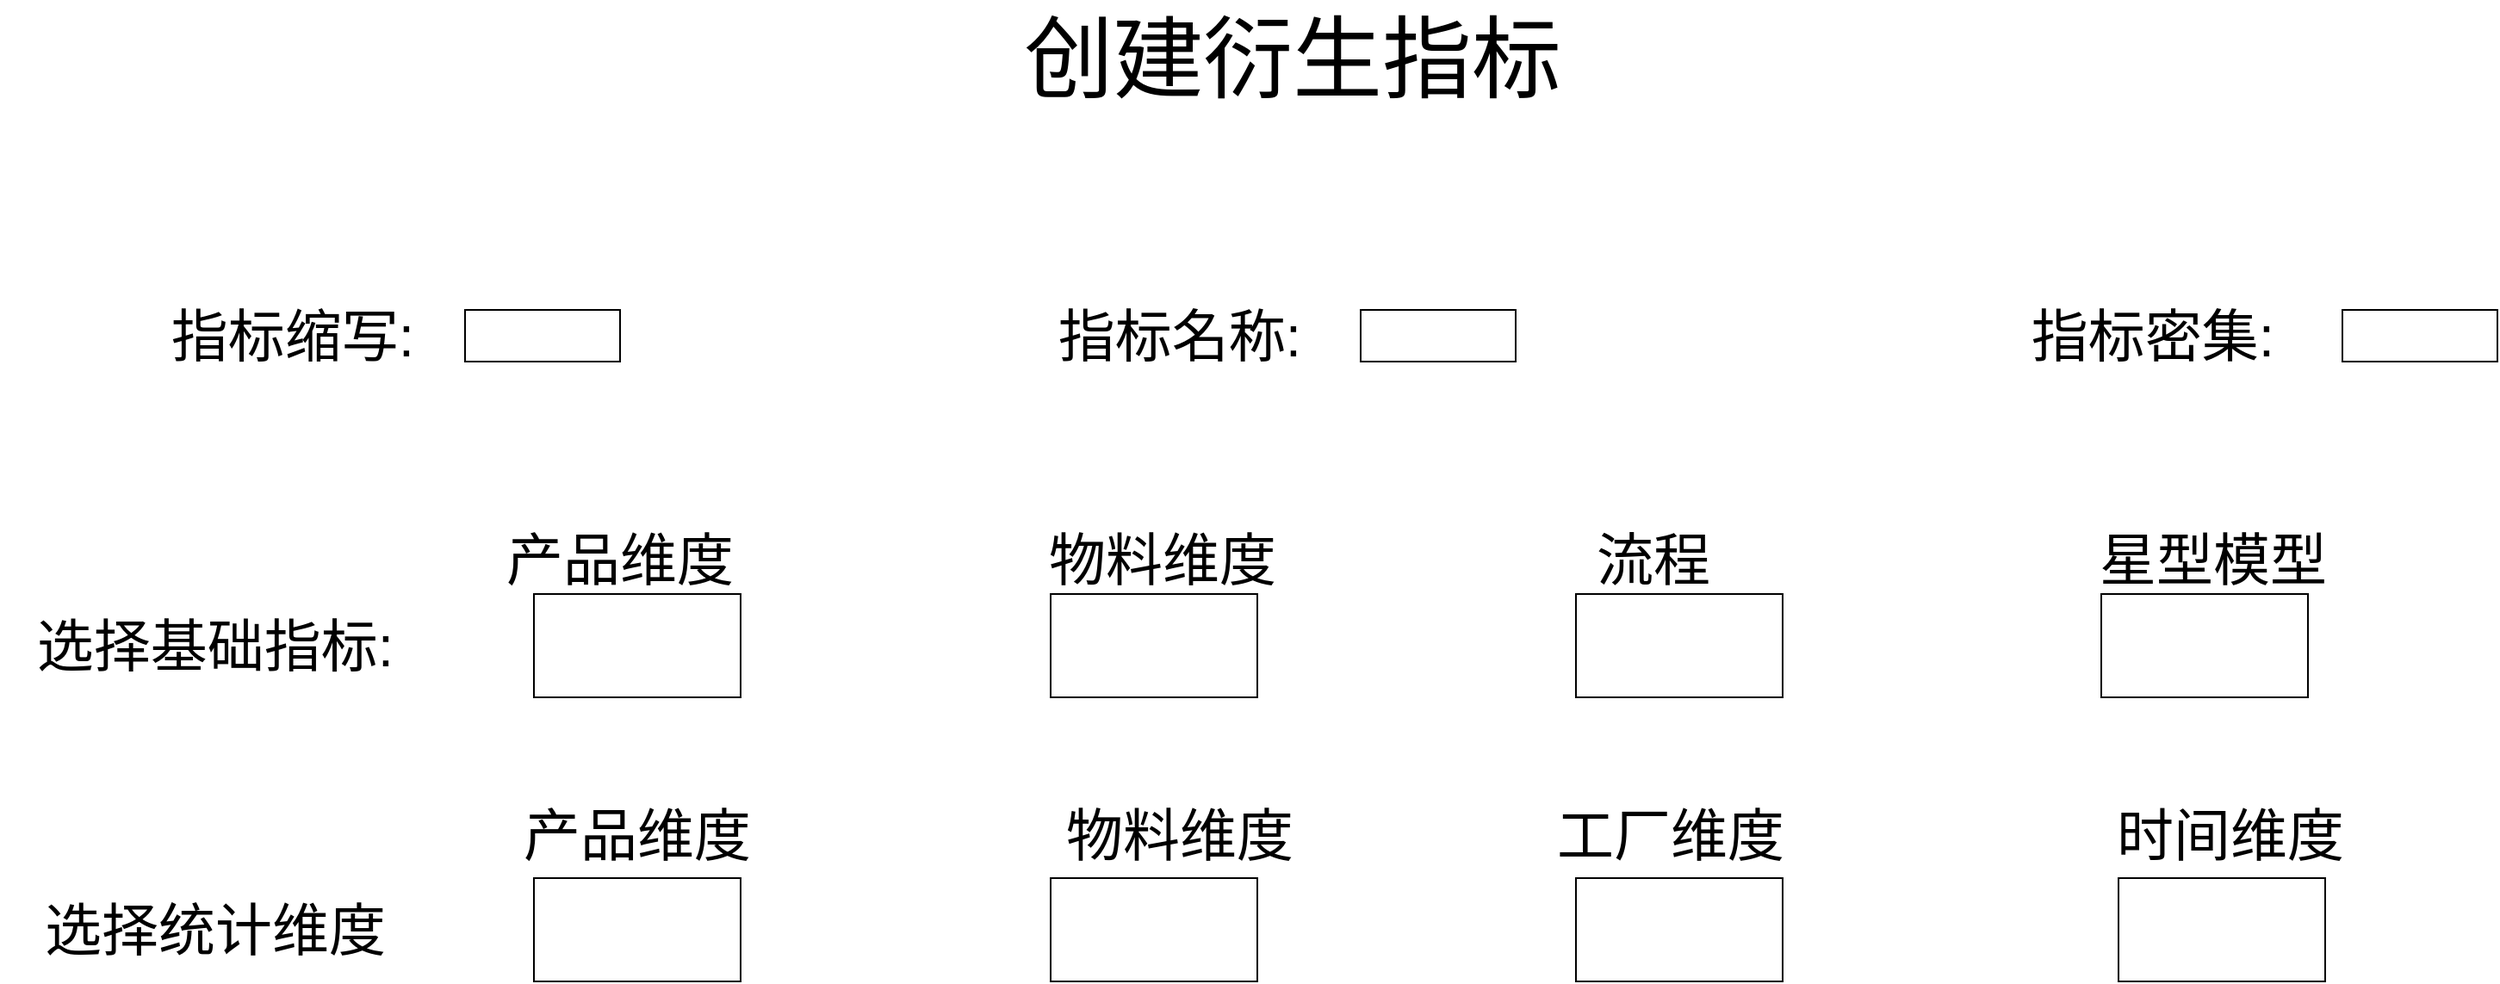 <mxfile version="15.9.1" type="github">
  <diagram id="D9r5dB2LFCZVyrgBXVgn" name="第 1 页">
    <mxGraphModel dx="2473" dy="1458" grid="1" gridSize="10" guides="1" tooltips="1" connect="1" arrows="1" fold="1" page="1" pageScale="1" pageWidth="1920" pageHeight="1200" math="0" shadow="0">
      <root>
        <mxCell id="0" />
        <mxCell id="1" parent="0" />
        <mxCell id="6uZd8U6Zq1Q7nHsQi0AK-1" value="" style="rounded=1;whiteSpace=wrap;html=1;arcSize=0;fontSize=33;" vertex="1" parent="1">
          <mxGeometry x="480" y="270" width="90" height="30" as="geometry" />
        </mxCell>
        <mxCell id="6uZd8U6Zq1Q7nHsQi0AK-2" value="创建衍生指标&lt;br style=&quot;font-size: 52px;&quot;&gt;" style="text;html=1;align=center;verticalAlign=middle;resizable=0;points=[];autosize=1;strokeColor=none;fillColor=none;fontSize=52;" vertex="1" parent="1">
          <mxGeometry x="795" y="90" width="330" height="70" as="geometry" />
        </mxCell>
        <mxCell id="6uZd8U6Zq1Q7nHsQi0AK-5" value="指标缩写:" style="text;html=1;strokeColor=none;fillColor=none;align=center;verticalAlign=middle;whiteSpace=wrap;rounded=0;fontSize=33;" vertex="1" parent="1">
          <mxGeometry x="300" y="270" width="160" height="30" as="geometry" />
        </mxCell>
        <mxCell id="6uZd8U6Zq1Q7nHsQi0AK-6" value="" style="rounded=1;whiteSpace=wrap;html=1;arcSize=0;fontSize=33;" vertex="1" parent="1">
          <mxGeometry x="1000" y="270" width="90" height="30" as="geometry" />
        </mxCell>
        <mxCell id="6uZd8U6Zq1Q7nHsQi0AK-7" value="指标名称:&lt;br style=&quot;font-size: 33px;&quot;&gt;" style="text;html=1;strokeColor=none;fillColor=none;align=center;verticalAlign=middle;whiteSpace=wrap;rounded=0;fontSize=33;" vertex="1" parent="1">
          <mxGeometry x="810" y="270" width="170" height="30" as="geometry" />
        </mxCell>
        <mxCell id="6uZd8U6Zq1Q7nHsQi0AK-8" value="" style="rounded=1;whiteSpace=wrap;html=1;arcSize=0;fontSize=33;" vertex="1" parent="1">
          <mxGeometry x="1570" y="270" width="90" height="30" as="geometry" />
        </mxCell>
        <mxCell id="6uZd8U6Zq1Q7nHsQi0AK-9" value="指标密集:" style="text;html=1;strokeColor=none;fillColor=none;align=center;verticalAlign=middle;whiteSpace=wrap;rounded=0;fontSize=33;" vertex="1" parent="1">
          <mxGeometry x="1370" y="270" width="180" height="30" as="geometry" />
        </mxCell>
        <mxCell id="6uZd8U6Zq1Q7nHsQi0AK-10" value="选择基础指标:" style="text;html=1;strokeColor=none;fillColor=none;align=center;verticalAlign=middle;whiteSpace=wrap;rounded=0;fontSize=33;" vertex="1" parent="1">
          <mxGeometry x="210" y="450" width="250" height="30" as="geometry" />
        </mxCell>
        <mxCell id="6uZd8U6Zq1Q7nHsQi0AK-11" value="" style="rounded=0;whiteSpace=wrap;html=1;fontSize=33;" vertex="1" parent="1">
          <mxGeometry x="520" y="435" width="120" height="60" as="geometry" />
        </mxCell>
        <mxCell id="6uZd8U6Zq1Q7nHsQi0AK-12" value="" style="rounded=0;whiteSpace=wrap;html=1;fontSize=33;" vertex="1" parent="1">
          <mxGeometry x="820" y="435" width="120" height="60" as="geometry" />
        </mxCell>
        <mxCell id="6uZd8U6Zq1Q7nHsQi0AK-13" value="" style="rounded=0;whiteSpace=wrap;html=1;fontSize=33;" vertex="1" parent="1">
          <mxGeometry x="1125" y="435" width="120" height="60" as="geometry" />
        </mxCell>
        <mxCell id="6uZd8U6Zq1Q7nHsQi0AK-14" value="" style="rounded=0;whiteSpace=wrap;html=1;fontSize=33;" vertex="1" parent="1">
          <mxGeometry x="1430" y="435" width="120" height="60" as="geometry" />
        </mxCell>
        <mxCell id="6uZd8U6Zq1Q7nHsQi0AK-17" value="选择统计维度" style="text;html=1;strokeColor=none;fillColor=none;align=center;verticalAlign=middle;whiteSpace=wrap;rounded=0;fontSize=33;" vertex="1" parent="1">
          <mxGeometry x="210" y="615" width="250" height="30" as="geometry" />
        </mxCell>
        <mxCell id="6uZd8U6Zq1Q7nHsQi0AK-18" value="" style="rounded=0;whiteSpace=wrap;html=1;fontSize=33;" vertex="1" parent="1">
          <mxGeometry x="520" y="600" width="120" height="60" as="geometry" />
        </mxCell>
        <mxCell id="6uZd8U6Zq1Q7nHsQi0AK-19" value="" style="rounded=0;whiteSpace=wrap;html=1;fontSize=33;" vertex="1" parent="1">
          <mxGeometry x="820" y="600" width="120" height="60" as="geometry" />
        </mxCell>
        <mxCell id="6uZd8U6Zq1Q7nHsQi0AK-20" value="" style="rounded=0;whiteSpace=wrap;html=1;fontSize=33;" vertex="1" parent="1">
          <mxGeometry x="1125" y="600" width="120" height="60" as="geometry" />
        </mxCell>
        <mxCell id="6uZd8U6Zq1Q7nHsQi0AK-21" value="" style="rounded=0;whiteSpace=wrap;html=1;fontSize=33;" vertex="1" parent="1">
          <mxGeometry x="1440" y="600" width="120" height="60" as="geometry" />
        </mxCell>
        <mxCell id="6uZd8U6Zq1Q7nHsQi0AK-22" value="产品维度" style="text;html=1;strokeColor=none;fillColor=none;align=center;verticalAlign=middle;whiteSpace=wrap;rounded=0;fontSize=33;" vertex="1" parent="1">
          <mxGeometry x="480" y="560" width="200" height="30" as="geometry" />
        </mxCell>
        <mxCell id="6uZd8U6Zq1Q7nHsQi0AK-23" value="物料维度" style="text;html=1;strokeColor=none;fillColor=none;align=center;verticalAlign=middle;whiteSpace=wrap;rounded=0;fontSize=33;" vertex="1" parent="1">
          <mxGeometry x="795" y="560" width="200" height="30" as="geometry" />
        </mxCell>
        <mxCell id="6uZd8U6Zq1Q7nHsQi0AK-24" value="工厂维度" style="text;html=1;strokeColor=none;fillColor=none;align=center;verticalAlign=middle;whiteSpace=wrap;rounded=0;fontSize=33;" vertex="1" parent="1">
          <mxGeometry x="1080" y="560" width="200" height="30" as="geometry" />
        </mxCell>
        <mxCell id="6uZd8U6Zq1Q7nHsQi0AK-25" value="时间维度" style="text;html=1;strokeColor=none;fillColor=none;align=center;verticalAlign=middle;whiteSpace=wrap;rounded=0;fontSize=33;" vertex="1" parent="1">
          <mxGeometry x="1405" y="560" width="200" height="30" as="geometry" />
        </mxCell>
        <mxCell id="6uZd8U6Zq1Q7nHsQi0AK-26" value="产品维度" style="text;html=1;strokeColor=none;fillColor=none;align=center;verticalAlign=middle;whiteSpace=wrap;rounded=0;fontSize=33;" vertex="1" parent="1">
          <mxGeometry x="470" y="400" width="200" height="30" as="geometry" />
        </mxCell>
        <mxCell id="6uZd8U6Zq1Q7nHsQi0AK-27" value="物料维度" style="text;html=1;strokeColor=none;fillColor=none;align=center;verticalAlign=middle;whiteSpace=wrap;rounded=0;fontSize=33;" vertex="1" parent="1">
          <mxGeometry x="785" y="400" width="200" height="30" as="geometry" />
        </mxCell>
        <mxCell id="6uZd8U6Zq1Q7nHsQi0AK-28" value="流程" style="text;html=1;strokeColor=none;fillColor=none;align=center;verticalAlign=middle;whiteSpace=wrap;rounded=0;fontSize=33;" vertex="1" parent="1">
          <mxGeometry x="1070" y="400" width="200" height="30" as="geometry" />
        </mxCell>
        <mxCell id="6uZd8U6Zq1Q7nHsQi0AK-29" value="星型模型" style="text;html=1;strokeColor=none;fillColor=none;align=center;verticalAlign=middle;whiteSpace=wrap;rounded=0;fontSize=33;" vertex="1" parent="1">
          <mxGeometry x="1395" y="400" width="200" height="30" as="geometry" />
        </mxCell>
      </root>
    </mxGraphModel>
  </diagram>
</mxfile>
